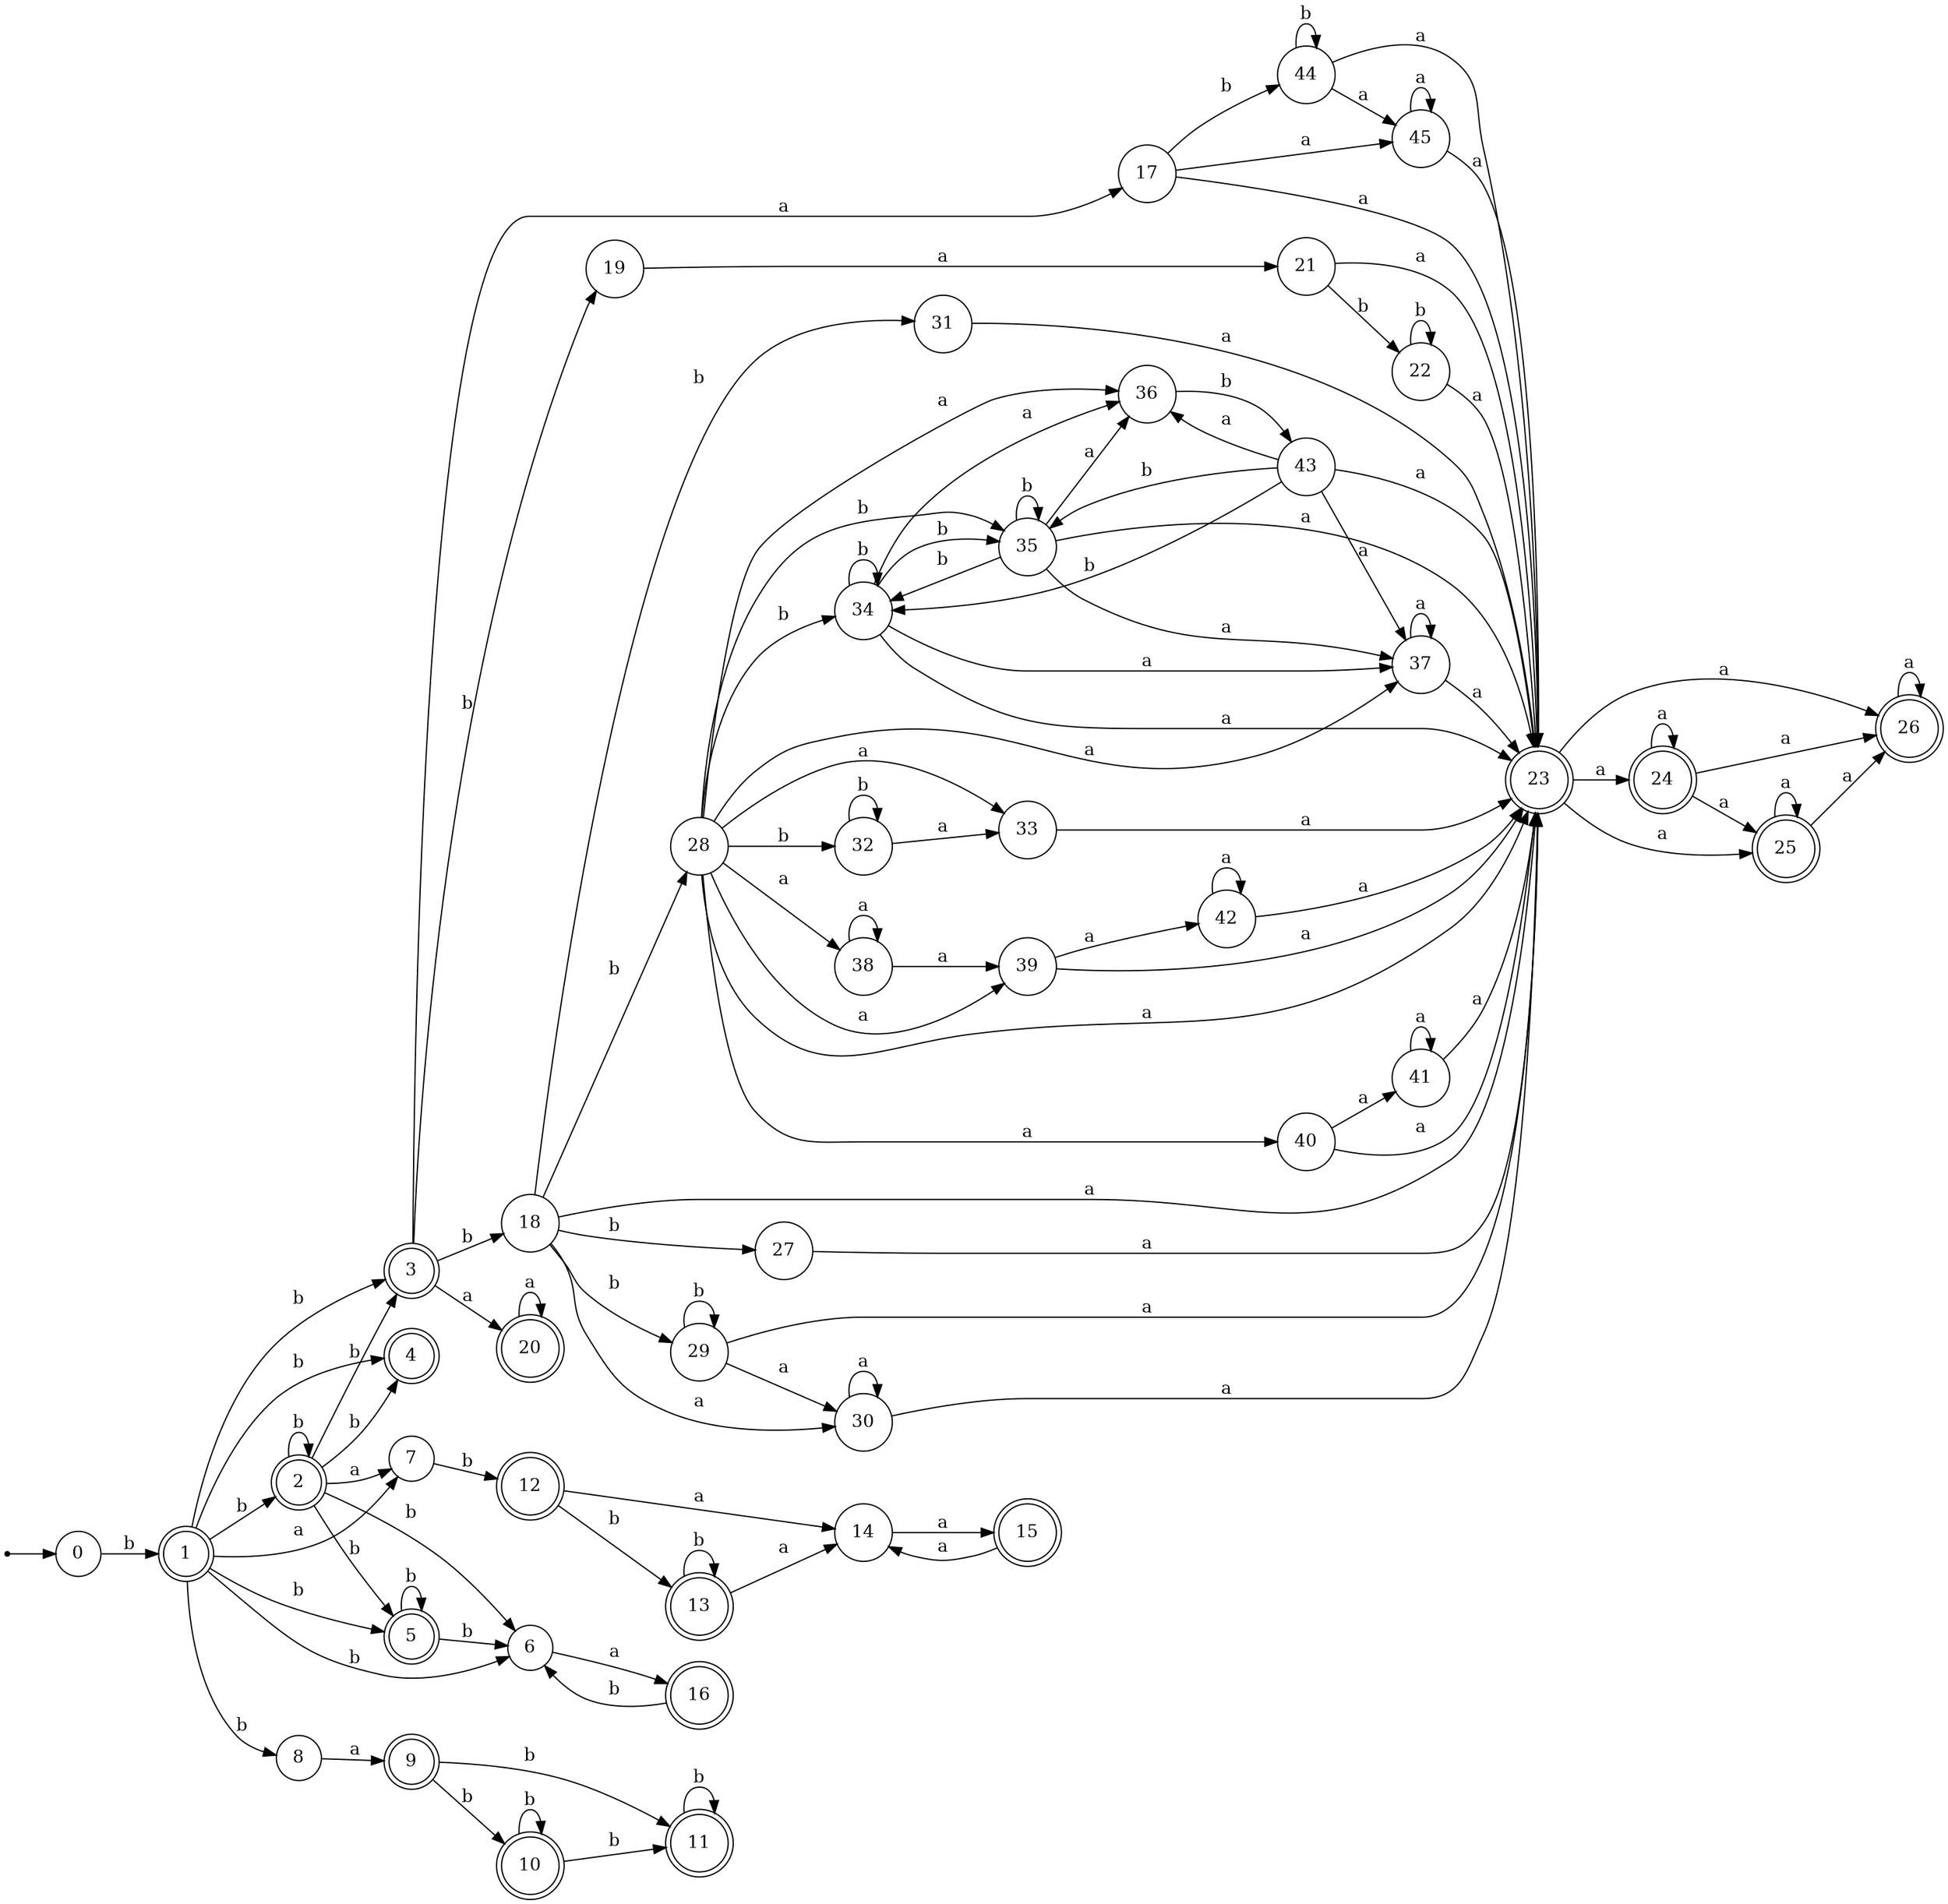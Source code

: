 digraph finite_state_machine {
rankdir=LR;
size="20,20";
node [shape = point]; "dummy0"
node [shape = circle]; "0";
"dummy0" -> "0";
node [shape = doublecircle]; "1";node [shape = doublecircle]; "2";node [shape = doublecircle]; "3";node [shape = doublecircle]; "4";node [shape = doublecircle]; "5";node [shape = circle]; "6";
node [shape = circle]; "7";
node [shape = circle]; "8";
node [shape = doublecircle]; "9";node [shape = doublecircle]; "10";node [shape = doublecircle]; "11";node [shape = doublecircle]; "12";node [shape = doublecircle]; "13";node [shape = circle]; "14";
node [shape = doublecircle]; "15";node [shape = doublecircle]; "16";node [shape = circle]; "17";
node [shape = circle]; "18";
node [shape = circle]; "19";
node [shape = doublecircle]; "20";node [shape = circle]; "21";
node [shape = circle]; "22";
node [shape = doublecircle]; "23";node [shape = doublecircle]; "24";node [shape = doublecircle]; "25";node [shape = doublecircle]; "26";node [shape = circle]; "27";
node [shape = circle]; "28";
node [shape = circle]; "29";
node [shape = circle]; "30";
node [shape = circle]; "31";
node [shape = circle]; "32";
node [shape = circle]; "33";
node [shape = circle]; "34";
node [shape = circle]; "35";
node [shape = circle]; "36";
node [shape = circle]; "37";
node [shape = circle]; "38";
node [shape = circle]; "39";
node [shape = circle]; "40";
node [shape = circle]; "41";
node [shape = circle]; "42";
node [shape = circle]; "43";
node [shape = circle]; "44";
node [shape = circle]; "45";
"0" -> "1" [label = "b"];
 "1" -> "2" [label = "b"];
 "1" -> "3" [label = "b"];
 "1" -> "4" [label = "b"];
 "1" -> "5" [label = "b"];
 "1" -> "6" [label = "b"];
 "1" -> "8" [label = "b"];
 "1" -> "7" [label = "a"];
 "8" -> "9" [label = "a"];
 "9" -> "10" [label = "b"];
 "9" -> "11" [label = "b"];
 "11" -> "11" [label = "b"];
 "10" -> "10" [label = "b"];
 "10" -> "11" [label = "b"];
 "7" -> "12" [label = "b"];
 "12" -> "13" [label = "b"];
 "12" -> "14" [label = "a"];
 "14" -> "15" [label = "a"];
 "15" -> "14" [label = "a"];
 "13" -> "13" [label = "b"];
 "13" -> "14" [label = "a"];
 "6" -> "16" [label = "a"];
 "16" -> "6" [label = "b"];
 "5" -> "5" [label = "b"];
 "5" -> "6" [label = "b"];
 "3" -> "17" [label = "a"];
 "3" -> "20" [label = "a"];
 "3" -> "18" [label = "b"];
 "3" -> "19" [label = "b"];
 "20" -> "20" [label = "a"];
 "19" -> "21" [label = "a"];
 "21" -> "22" [label = "b"];
 "21" -> "23" [label = "a"];
 "23" -> "24" [label = "a"];
 "23" -> "25" [label = "a"];
 "23" -> "26" [label = "a"];
 "26" -> "26" [label = "a"];
 "25" -> "25" [label = "a"];
 "25" -> "26" [label = "a"];
 "24" -> "24" [label = "a"];
 "24" -> "25" [label = "a"];
 "24" -> "26" [label = "a"];
 "22" -> "22" [label = "b"];
 "22" -> "23" [label = "a"];
 "18" -> "27" [label = "b"];
 "18" -> "28" [label = "b"];
 "18" -> "29" [label = "b"];
 "18" -> "31" [label = "b"];
 "18" -> "30" [label = "a"];
 "18" -> "23" [label = "a"];
 "31" -> "23" [label = "a"];
 "30" -> "30" [label = "a"];
 "30" -> "23" [label = "a"];
 "29" -> "29" [label = "b"];
 "29" -> "30" [label = "a"];
 "29" -> "23" [label = "a"];
 "28" -> "32" [label = "b"];
 "28" -> "34" [label = "b"];
 "28" -> "35" [label = "b"];
 "28" -> "33" [label = "a"];
 "28" -> "36" [label = "a"];
 "28" -> "37" [label = "a"];
 "28" -> "38" [label = "a"];
 "28" -> "39" [label = "a"];
 "28" -> "40" [label = "a"];
 "28" -> "23" [label = "a"];
 "40" -> "41" [label = "a"];
 "40" -> "23" [label = "a"];
 "41" -> "41" [label = "a"];
 "41" -> "23" [label = "a"];
 "39" -> "42" [label = "a"];
 "39" -> "23" [label = "a"];
 "42" -> "42" [label = "a"];
 "42" -> "23" [label = "a"];
 "38" -> "38" [label = "a"];
 "38" -> "39" [label = "a"];
 "37" -> "37" [label = "a"];
 "37" -> "23" [label = "a"];
 "36" -> "43" [label = "b"];
 "43" -> "36" [label = "a"];
 "43" -> "37" [label = "a"];
 "43" -> "23" [label = "a"];
 "43" -> "34" [label = "b"];
 "43" -> "35" [label = "b"];
 "35" -> "34" [label = "b"];
 "35" -> "35" [label = "b"];
 "35" -> "36" [label = "a"];
 "35" -> "37" [label = "a"];
 "35" -> "23" [label = "a"];
 "34" -> "34" [label = "b"];
 "34" -> "35" [label = "b"];
 "34" -> "36" [label = "a"];
 "34" -> "37" [label = "a"];
 "34" -> "23" [label = "a"];
 "33" -> "23" [label = "a"];
 "32" -> "32" [label = "b"];
 "32" -> "33" [label = "a"];
 "27" -> "23" [label = "a"];
 "17" -> "44" [label = "b"];
 "17" -> "45" [label = "a"];
 "17" -> "23" [label = "a"];
 "45" -> "45" [label = "a"];
 "45" -> "23" [label = "a"];
 "44" -> "44" [label = "b"];
 "44" -> "45" [label = "a"];
 "44" -> "23" [label = "a"];
 "2" -> "2" [label = "b"];
 "2" -> "3" [label = "b"];
 "2" -> "4" [label = "b"];
 "2" -> "5" [label = "b"];
 "2" -> "6" [label = "b"];
 "2" -> "7" [label = "a"];
 }
